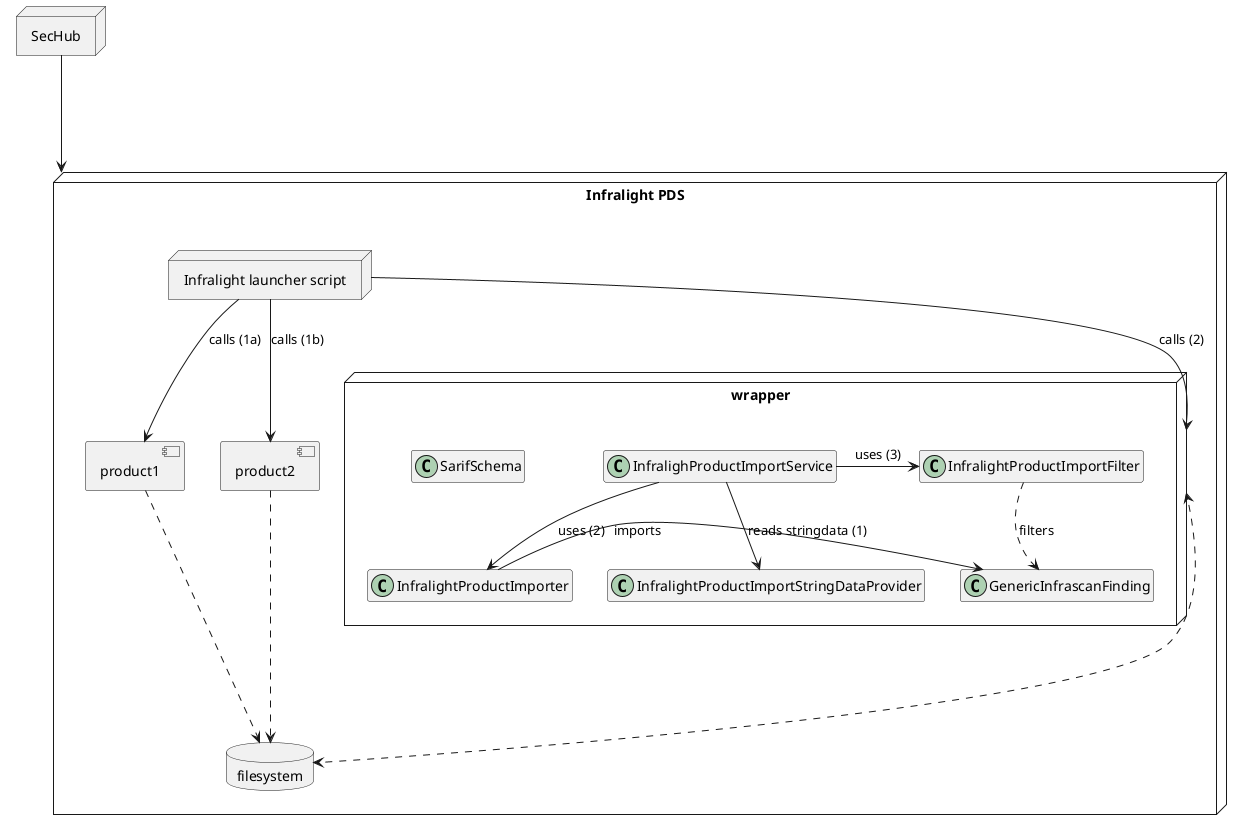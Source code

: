 @startuml

'Hide empty parts:
hide empty fields
hide empty methods

'You can find more examles at https://plantuml.com/class-diagram

node SecHub {
}


node InfralightPDS as "Infralight PDS" {

	database filesystem {
	
	}
	node script as "Infralight launcher script" {
	}


	component product1 {
	}
	
	component product2 {
	}
	script --> product1 : calls (1a)
	script --> product2 : calls (1b)
	script --> wrapper : calls (2)
	
	product1 ....> filesystem
	product2 ....> filesystem
	wrapper <....> filesystem


	node wrapper {
	
		class SarifSchema {
		}
	
		class InfralightProductImporter {
		}
		
		
		class InfralightProductImportFilter {
		}
		
		InfralightProductImporter -> GenericInfrascanFinding : imports 
		InfralightProductImportFilter ..> GenericInfrascanFinding : filters
		
		InfralighProductImportService --> InfralightProductImportStringDataProvider : reads stringdata (1)
		InfralighProductImportService --> InfralightProductImporter : uses (2)
		InfralighProductImportService -> InfralightProductImportFilter: uses (3)
	}

}

SecHub ---> InfralightPDS
 
@enduml
